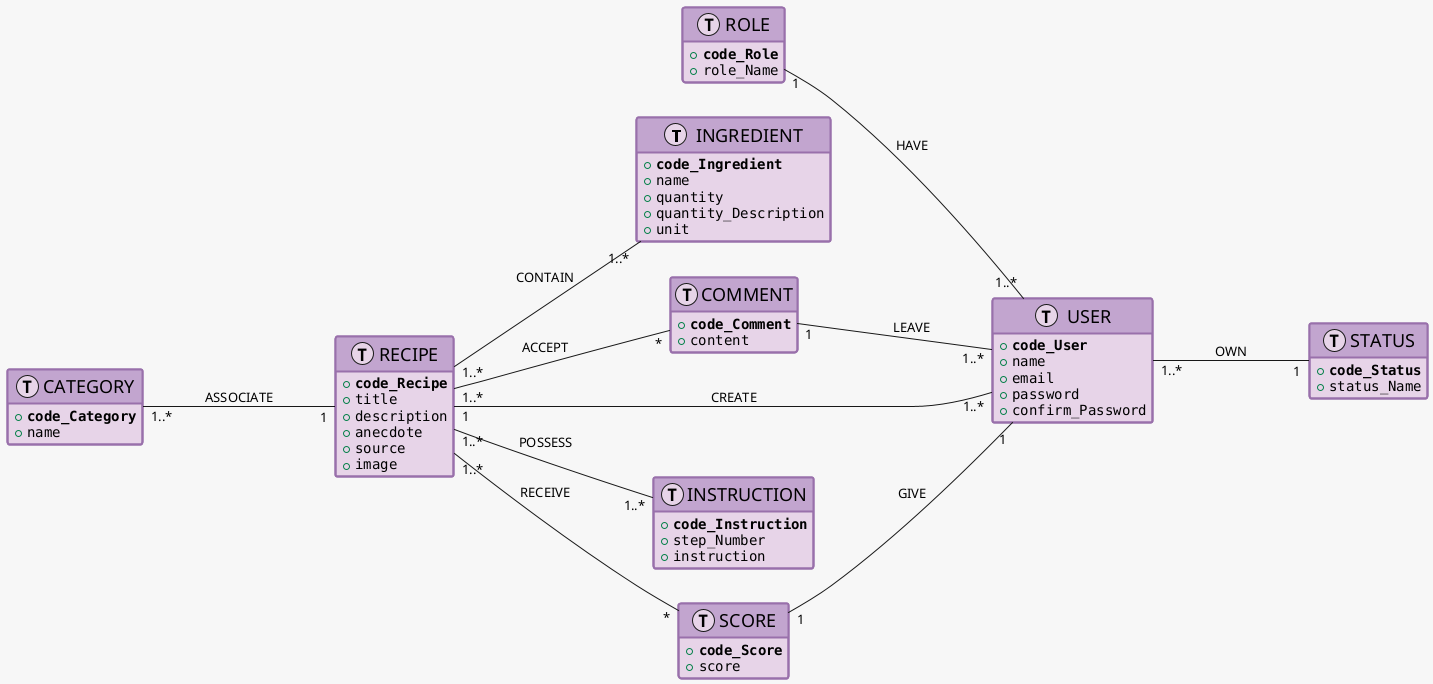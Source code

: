 ' Generated by Mocodo 4.2.11

@startuml "MCD"

!define Table(x) class "x" << (T,#e7d4e8) >>
!define pk(x) <b>x</b>
hide methods
left to right direction
skinparam groupInheritance 2
skinparam lineThickness 2
skinparam lineColor #5aae61
skinparam backgroundColor #f7f7f7
skinparam classAttributeFontColor #000000
skinparam classAttributeFontName Monospaced
skinparam classAttributeFontSize 14
skinparam classBackgroundColor #e7d4e8
skinparam classBorderColor #9970ab
skinparam classBorderThickness 2
skinparam classFontColor #000000
skinparam classFontName Arial
skinparam classFontSize 18
skinparam classHeaderBackgroundColor #c2a5cf

Table("INGREDIENT") {
    {field} + pk(code_Ingredient)
    {field} + name
    {field} + quantity
    {field} + quantity_Description
    {field} + unit
}

"RECIPE" "1..*" --- "*" "COMMENT": "ACCEPT"

Table("COMMENT") {
    {field} + pk(code_Comment)
    {field} + content
}

"COMMENT" "1" --- "1..*" "USER": "LEAVE"

Table("STATUS") {
    {field} + pk(code_Status)
    {field} + status_Name
}

"RECIPE" "1..*" --- "1..*" "INGREDIENT": "CONTAIN"

Table("RECIPE") {
    {field} + pk(code_Recipe)
    {field} + title
    {field} + description
    {field} + anecdote
    {field} + source
    {field} + image
}

"RECIPE" "1" --- "1..*" "USER": "CREATE"

Table("USER") {
    {field} + pk(code_User)
    {field} + name
    {field} + email
    {field} + password
    {field} + confirm_Password
}

"USER" "1..*" --- "1" "STATUS": "OWN"

"CATEGORY" "1..*" --- "1" "RECIPE": "ASSOCIATE"

"RECIPE" "1..*" --- "1..*" "INSTRUCTION": "POSSESS"

"RECIPE" "1..*" --- "*" "SCORE": "RECEIVE"

"SCORE" "1" --- "1" "USER": "GIVE"

"ROLE" "1" --- "1..*" "USER": "HAVE"

Table("CATEGORY") {
    {field} + pk(code_Category)
    {field} + name
}

Table("INSTRUCTION") {
    {field} + pk(code_Instruction)
    {field} + step_Number
    {field} + instruction
}

Table("SCORE") {
    {field} + pk(code_Score)
    {field} + score
}

Table("ROLE") {
    {field} + pk(code_Role)
    {field} + role_Name
}

@enduml
